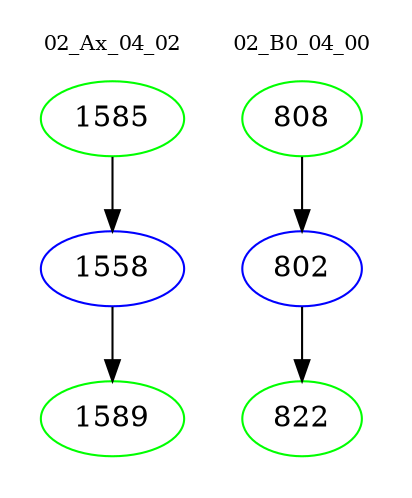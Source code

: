 digraph{
subgraph cluster_0 {
color = white
label = "02_Ax_04_02";
fontsize=10;
T0_1585 [label="1585", color="green"]
T0_1585 -> T0_1558 [color="black"]
T0_1558 [label="1558", color="blue"]
T0_1558 -> T0_1589 [color="black"]
T0_1589 [label="1589", color="green"]
}
subgraph cluster_1 {
color = white
label = "02_B0_04_00";
fontsize=10;
T1_808 [label="808", color="green"]
T1_808 -> T1_802 [color="black"]
T1_802 [label="802", color="blue"]
T1_802 -> T1_822 [color="black"]
T1_822 [label="822", color="green"]
}
}
